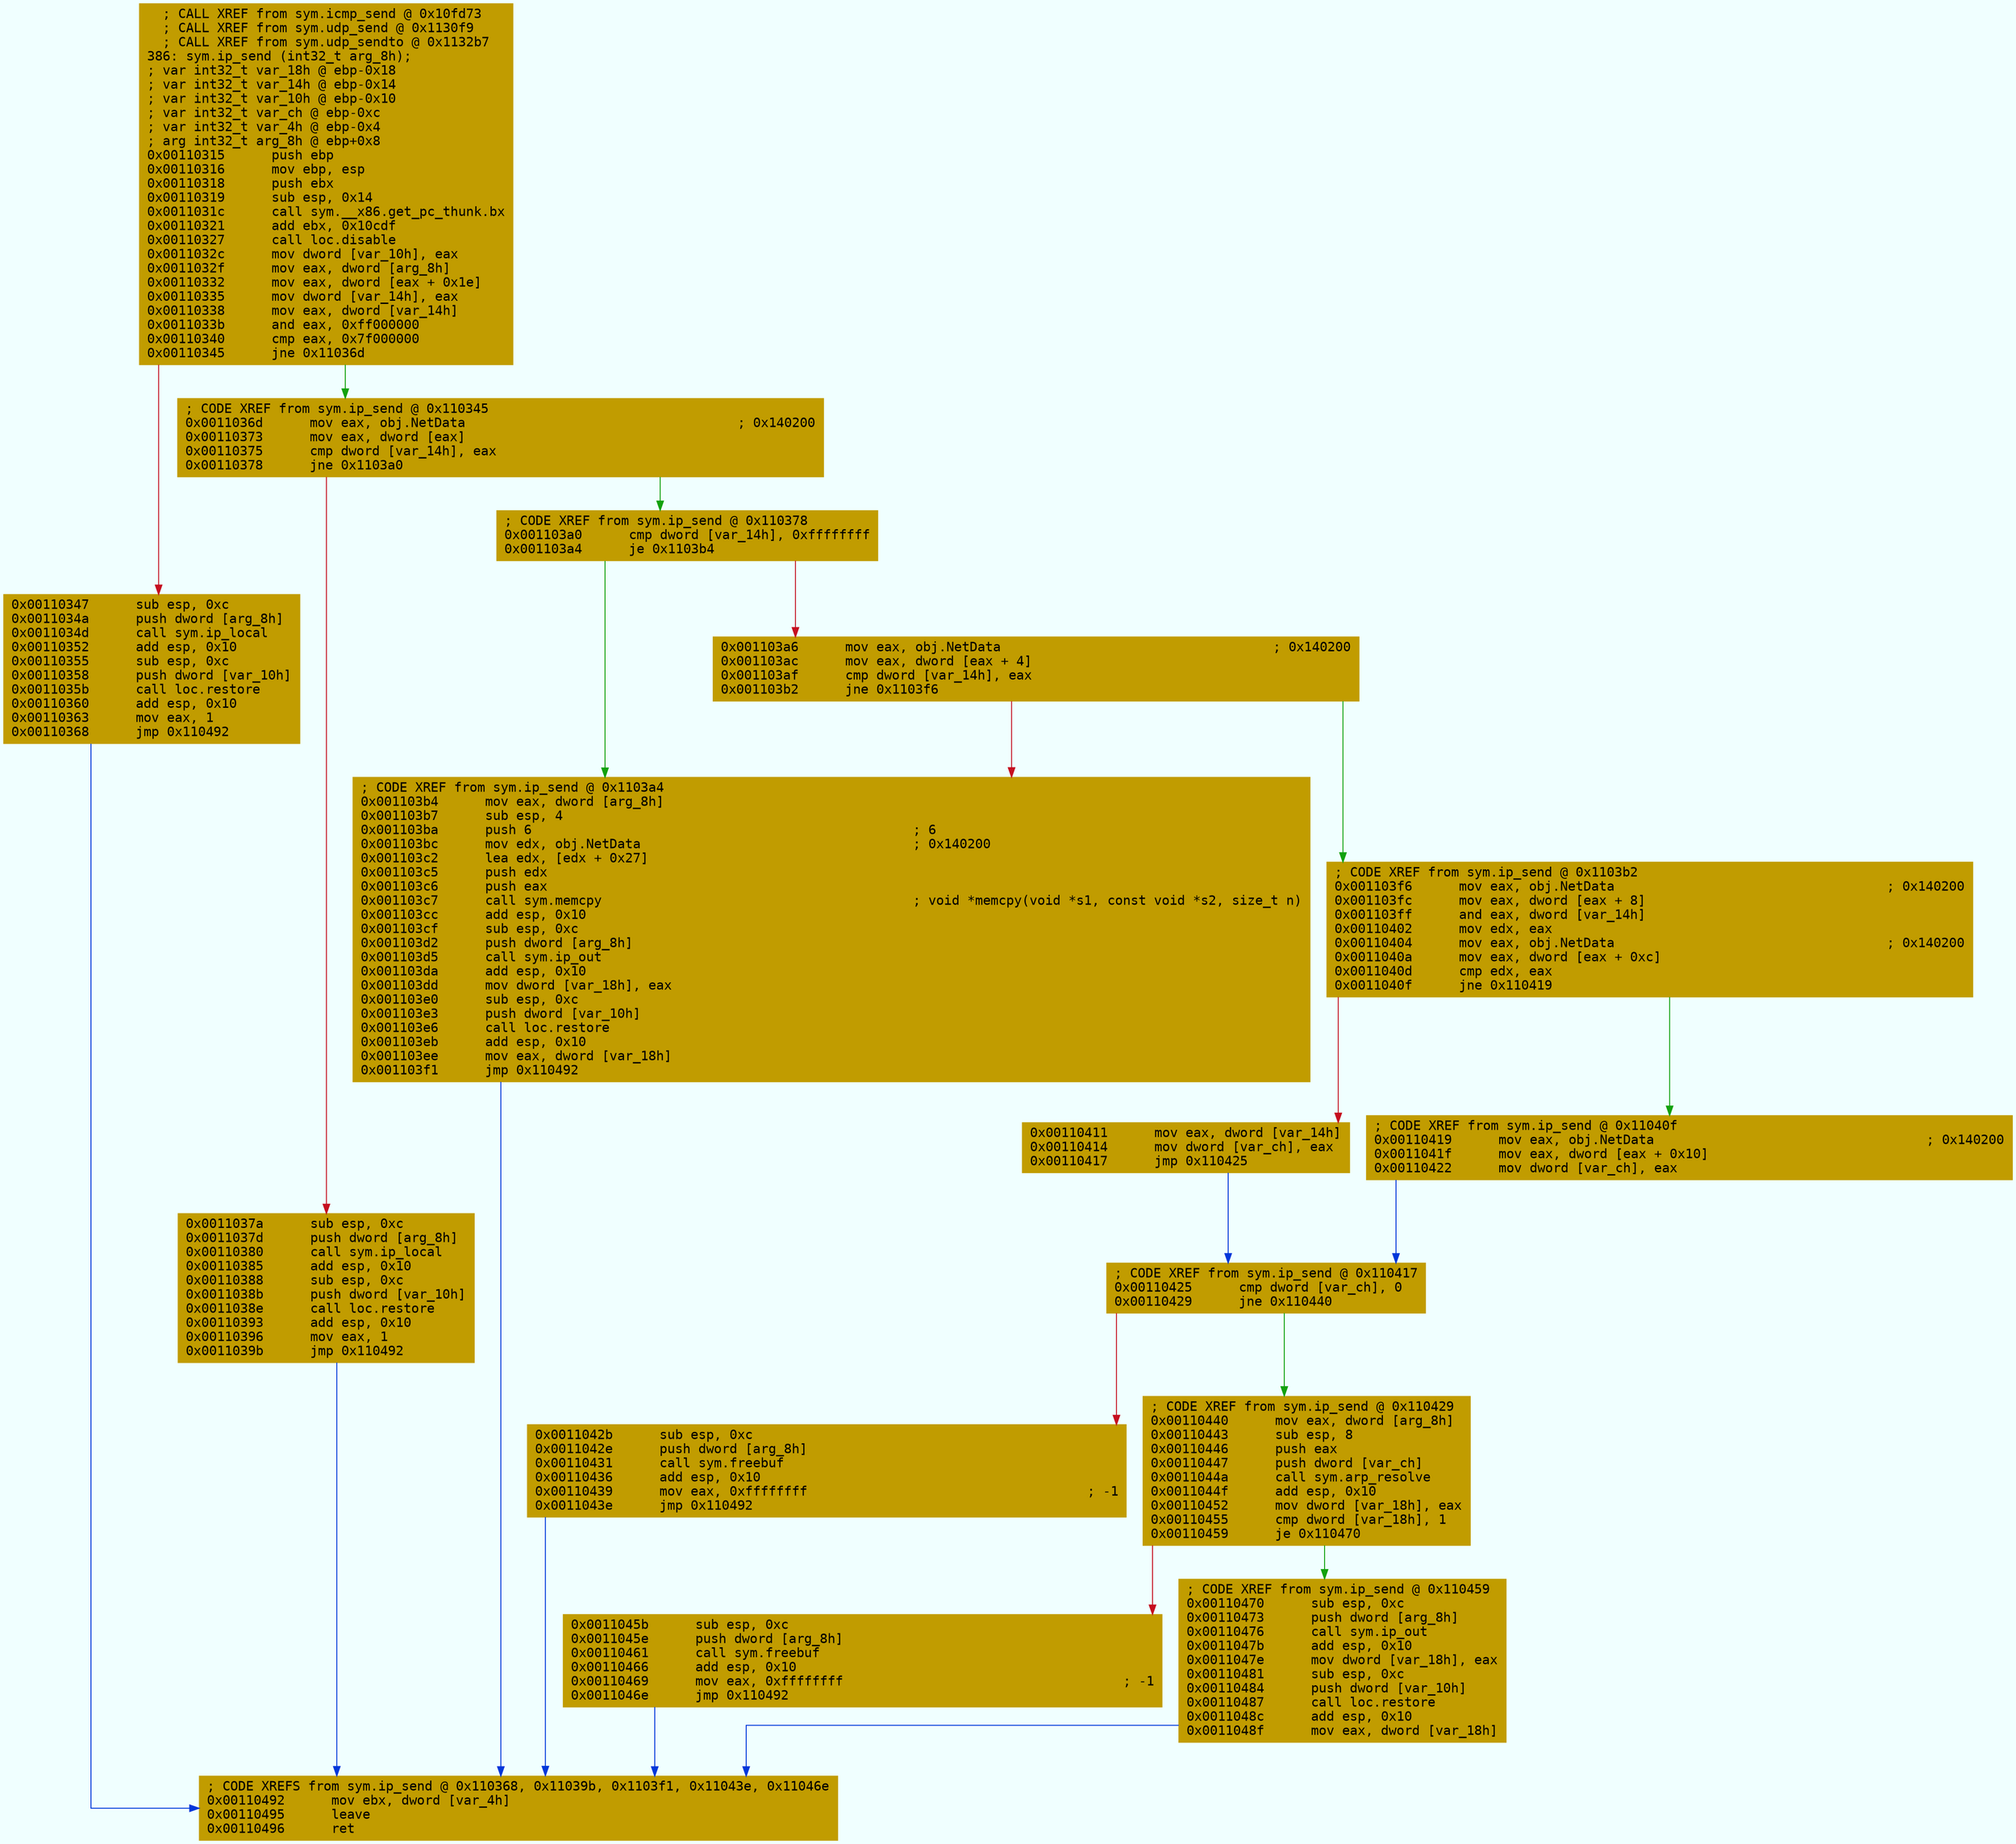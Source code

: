 digraph code {
	graph [bgcolor=azure fontsize=8 fontname="Courier" splines="ortho"];
	node [fillcolor=gray style=filled shape=box];
	edge [arrowhead="normal"];
	"0x00110315" [URL="sym.ip_send/0x00110315", fillcolor="#c19c00",color="#c19c00", fontname="Courier",label="  ; CALL XREF from sym.icmp_send @ 0x10fd73\l  ; CALL XREF from sym.udp_send @ 0x1130f9\l  ; CALL XREF from sym.udp_sendto @ 0x1132b7\l386: sym.ip_send (int32_t arg_8h);\l; var int32_t var_18h @ ebp-0x18\l; var int32_t var_14h @ ebp-0x14\l; var int32_t var_10h @ ebp-0x10\l; var int32_t var_ch @ ebp-0xc\l; var int32_t var_4h @ ebp-0x4\l; arg int32_t arg_8h @ ebp+0x8\l0x00110315      push ebp\l0x00110316      mov ebp, esp\l0x00110318      push ebx\l0x00110319      sub esp, 0x14\l0x0011031c      call sym.__x86.get_pc_thunk.bx\l0x00110321      add ebx, 0x10cdf\l0x00110327      call loc.disable\l0x0011032c      mov dword [var_10h], eax\l0x0011032f      mov eax, dword [arg_8h]\l0x00110332      mov eax, dword [eax + 0x1e]\l0x00110335      mov dword [var_14h], eax\l0x00110338      mov eax, dword [var_14h]\l0x0011033b      and eax, 0xff000000\l0x00110340      cmp eax, 0x7f000000\l0x00110345      jne 0x11036d\l"]
	"0x00110347" [URL="sym.ip_send/0x00110347", fillcolor="#c19c00",color="#c19c00", fontname="Courier",label="0x00110347      sub esp, 0xc\l0x0011034a      push dword [arg_8h]\l0x0011034d      call sym.ip_local\l0x00110352      add esp, 0x10\l0x00110355      sub esp, 0xc\l0x00110358      push dword [var_10h]\l0x0011035b      call loc.restore\l0x00110360      add esp, 0x10\l0x00110363      mov eax, 1\l0x00110368      jmp 0x110492\l"]
	"0x0011036d" [URL="sym.ip_send/0x0011036d", fillcolor="#c19c00",color="#c19c00", fontname="Courier",label="; CODE XREF from sym.ip_send @ 0x110345\l0x0011036d      mov eax, obj.NetData                                   ; 0x140200\l0x00110373      mov eax, dword [eax]\l0x00110375      cmp dword [var_14h], eax\l0x00110378      jne 0x1103a0\l"]
	"0x0011037a" [URL="sym.ip_send/0x0011037a", fillcolor="#c19c00",color="#c19c00", fontname="Courier",label="0x0011037a      sub esp, 0xc\l0x0011037d      push dword [arg_8h]\l0x00110380      call sym.ip_local\l0x00110385      add esp, 0x10\l0x00110388      sub esp, 0xc\l0x0011038b      push dword [var_10h]\l0x0011038e      call loc.restore\l0x00110393      add esp, 0x10\l0x00110396      mov eax, 1\l0x0011039b      jmp 0x110492\l"]
	"0x001103a0" [URL="sym.ip_send/0x001103a0", fillcolor="#c19c00",color="#c19c00", fontname="Courier",label="; CODE XREF from sym.ip_send @ 0x110378\l0x001103a0      cmp dword [var_14h], 0xffffffff\l0x001103a4      je 0x1103b4\l"]
	"0x001103a6" [URL="sym.ip_send/0x001103a6", fillcolor="#c19c00",color="#c19c00", fontname="Courier",label="0x001103a6      mov eax, obj.NetData                                   ; 0x140200\l0x001103ac      mov eax, dword [eax + 4]\l0x001103af      cmp dword [var_14h], eax\l0x001103b2      jne 0x1103f6\l"]
	"0x001103b4" [URL="sym.ip_send/0x001103b4", fillcolor="#c19c00",color="#c19c00", fontname="Courier",label="; CODE XREF from sym.ip_send @ 0x1103a4\l0x001103b4      mov eax, dword [arg_8h]\l0x001103b7      sub esp, 4\l0x001103ba      push 6                                                 ; 6\l0x001103bc      mov edx, obj.NetData                                   ; 0x140200\l0x001103c2      lea edx, [edx + 0x27]\l0x001103c5      push edx\l0x001103c6      push eax\l0x001103c7      call sym.memcpy                                        ; void *memcpy(void *s1, const void *s2, size_t n)\l0x001103cc      add esp, 0x10\l0x001103cf      sub esp, 0xc\l0x001103d2      push dword [arg_8h]\l0x001103d5      call sym.ip_out\l0x001103da      add esp, 0x10\l0x001103dd      mov dword [var_18h], eax\l0x001103e0      sub esp, 0xc\l0x001103e3      push dword [var_10h]\l0x001103e6      call loc.restore\l0x001103eb      add esp, 0x10\l0x001103ee      mov eax, dword [var_18h]\l0x001103f1      jmp 0x110492\l"]
	"0x001103f6" [URL="sym.ip_send/0x001103f6", fillcolor="#c19c00",color="#c19c00", fontname="Courier",label="; CODE XREF from sym.ip_send @ 0x1103b2\l0x001103f6      mov eax, obj.NetData                                   ; 0x140200\l0x001103fc      mov eax, dword [eax + 8]\l0x001103ff      and eax, dword [var_14h]\l0x00110402      mov edx, eax\l0x00110404      mov eax, obj.NetData                                   ; 0x140200\l0x0011040a      mov eax, dword [eax + 0xc]\l0x0011040d      cmp edx, eax\l0x0011040f      jne 0x110419\l"]
	"0x00110411" [URL="sym.ip_send/0x00110411", fillcolor="#c19c00",color="#c19c00", fontname="Courier",label="0x00110411      mov eax, dword [var_14h]\l0x00110414      mov dword [var_ch], eax\l0x00110417      jmp 0x110425\l"]
	"0x00110419" [URL="sym.ip_send/0x00110419", fillcolor="#c19c00",color="#c19c00", fontname="Courier",label="; CODE XREF from sym.ip_send @ 0x11040f\l0x00110419      mov eax, obj.NetData                                   ; 0x140200\l0x0011041f      mov eax, dword [eax + 0x10]\l0x00110422      mov dword [var_ch], eax\l"]
	"0x00110425" [URL="sym.ip_send/0x00110425", fillcolor="#c19c00",color="#c19c00", fontname="Courier",label="; CODE XREF from sym.ip_send @ 0x110417\l0x00110425      cmp dword [var_ch], 0\l0x00110429      jne 0x110440\l"]
	"0x0011042b" [URL="sym.ip_send/0x0011042b", fillcolor="#c19c00",color="#c19c00", fontname="Courier",label="0x0011042b      sub esp, 0xc\l0x0011042e      push dword [arg_8h]\l0x00110431      call sym.freebuf\l0x00110436      add esp, 0x10\l0x00110439      mov eax, 0xffffffff                                    ; -1\l0x0011043e      jmp 0x110492\l"]
	"0x00110440" [URL="sym.ip_send/0x00110440", fillcolor="#c19c00",color="#c19c00", fontname="Courier",label="; CODE XREF from sym.ip_send @ 0x110429\l0x00110440      mov eax, dword [arg_8h]\l0x00110443      sub esp, 8\l0x00110446      push eax\l0x00110447      push dword [var_ch]\l0x0011044a      call sym.arp_resolve\l0x0011044f      add esp, 0x10\l0x00110452      mov dword [var_18h], eax\l0x00110455      cmp dword [var_18h], 1\l0x00110459      je 0x110470\l"]
	"0x0011045b" [URL="sym.ip_send/0x0011045b", fillcolor="#c19c00",color="#c19c00", fontname="Courier",label="0x0011045b      sub esp, 0xc\l0x0011045e      push dword [arg_8h]\l0x00110461      call sym.freebuf\l0x00110466      add esp, 0x10\l0x00110469      mov eax, 0xffffffff                                    ; -1\l0x0011046e      jmp 0x110492\l"]
	"0x00110470" [URL="sym.ip_send/0x00110470", fillcolor="#c19c00",color="#c19c00", fontname="Courier",label="; CODE XREF from sym.ip_send @ 0x110459\l0x00110470      sub esp, 0xc\l0x00110473      push dword [arg_8h]\l0x00110476      call sym.ip_out\l0x0011047b      add esp, 0x10\l0x0011047e      mov dword [var_18h], eax\l0x00110481      sub esp, 0xc\l0x00110484      push dword [var_10h]\l0x00110487      call loc.restore\l0x0011048c      add esp, 0x10\l0x0011048f      mov eax, dword [var_18h]\l"]
	"0x00110492" [URL="sym.ip_send/0x00110492", fillcolor="#c19c00",color="#c19c00", fontname="Courier",label="; CODE XREFS from sym.ip_send @ 0x110368, 0x11039b, 0x1103f1, 0x11043e, 0x11046e\l0x00110492      mov ebx, dword [var_4h]\l0x00110495      leave\l0x00110496      ret\l"]
        "0x00110315" -> "0x0011036d" [color="#13a10e"];
        "0x00110315" -> "0x00110347" [color="#c50f1f"];
        "0x00110347" -> "0x00110492" [color="#0037da"];
        "0x0011036d" -> "0x001103a0" [color="#13a10e"];
        "0x0011036d" -> "0x0011037a" [color="#c50f1f"];
        "0x0011037a" -> "0x00110492" [color="#0037da"];
        "0x001103a0" -> "0x001103b4" [color="#13a10e"];
        "0x001103a0" -> "0x001103a6" [color="#c50f1f"];
        "0x001103a6" -> "0x001103f6" [color="#13a10e"];
        "0x001103a6" -> "0x001103b4" [color="#c50f1f"];
        "0x001103b4" -> "0x00110492" [color="#0037da"];
        "0x001103f6" -> "0x00110419" [color="#13a10e"];
        "0x001103f6" -> "0x00110411" [color="#c50f1f"];
        "0x00110411" -> "0x00110425" [color="#0037da"];
        "0x00110419" -> "0x00110425" [color="#0037da"];
        "0x00110425" -> "0x00110440" [color="#13a10e"];
        "0x00110425" -> "0x0011042b" [color="#c50f1f"];
        "0x0011042b" -> "0x00110492" [color="#0037da"];
        "0x00110440" -> "0x00110470" [color="#13a10e"];
        "0x00110440" -> "0x0011045b" [color="#c50f1f"];
        "0x0011045b" -> "0x00110492" [color="#0037da"];
        "0x00110470" -> "0x00110492" [color="#0037da"];
}

